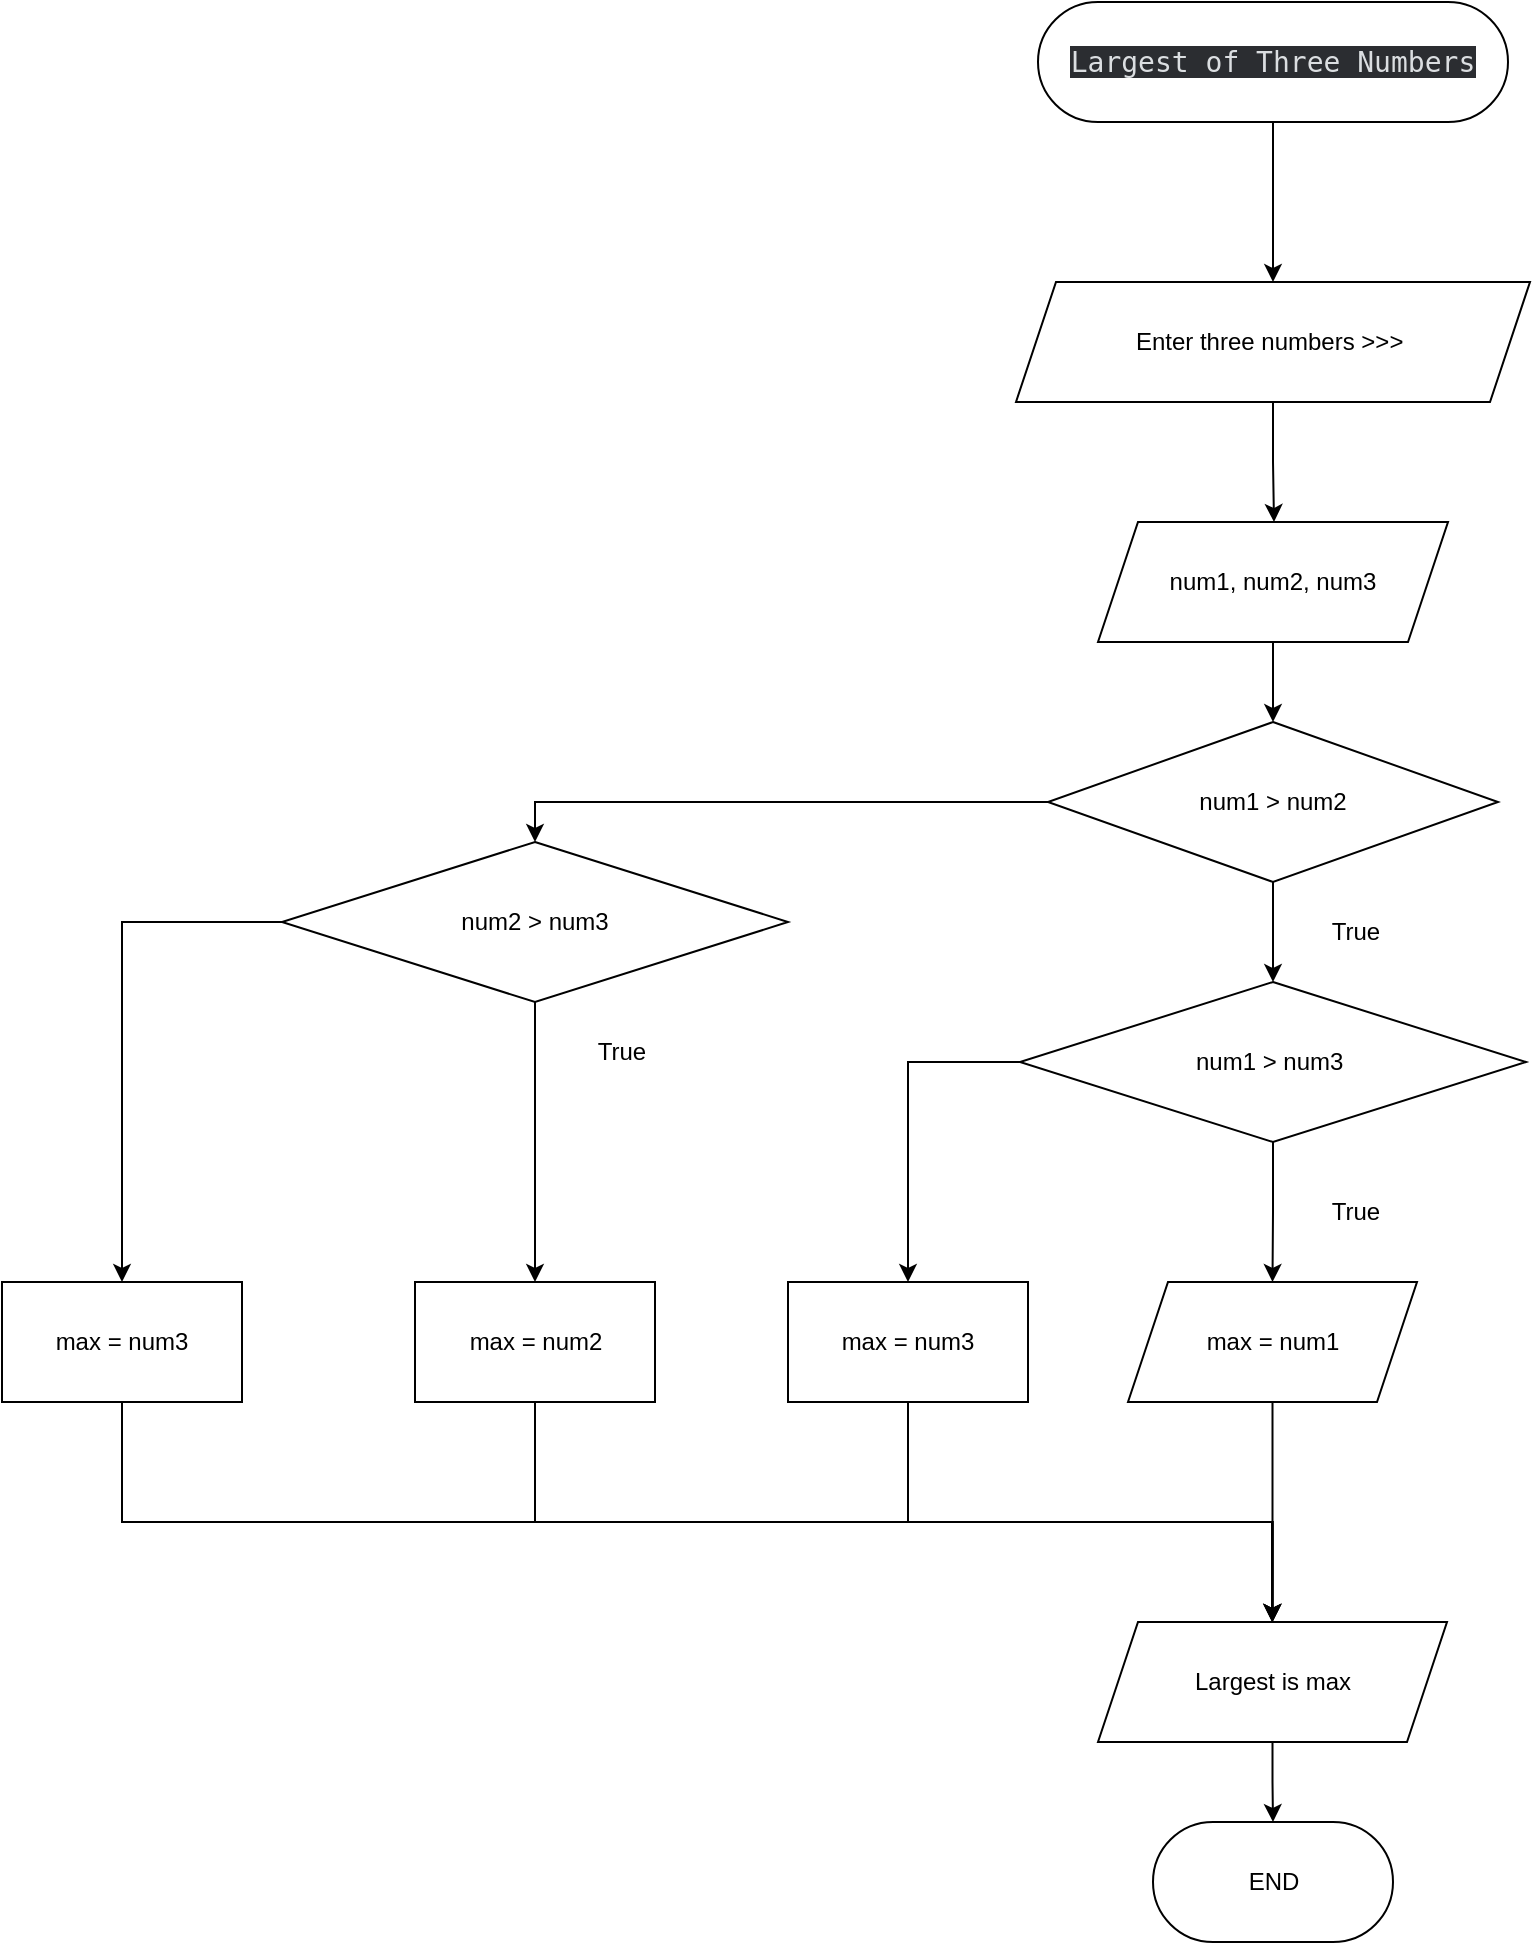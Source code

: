 <mxfile version="26.0.15">
  <diagram name="Page-1" id="NvCUtPoePunCcJhdZWw5">
    <mxGraphModel dx="2391" dy="1183" grid="1" gridSize="10" guides="1" tooltips="1" connect="1" arrows="1" fold="1" page="1" pageScale="1" pageWidth="850" pageHeight="1100" math="0" shadow="0">
      <root>
        <mxCell id="0" />
        <mxCell id="1" parent="0" />
        <mxCell id="upJb1UwgUK7OKY36Gzjb-3" value="" style="edgeStyle=orthogonalEdgeStyle;rounded=0;orthogonalLoop=1;jettySize=auto;html=1;" edge="1" parent="1" source="upJb1UwgUK7OKY36Gzjb-1" target="upJb1UwgUK7OKY36Gzjb-2">
          <mxGeometry relative="1" as="geometry" />
        </mxCell>
        <mxCell id="upJb1UwgUK7OKY36Gzjb-1" value="&lt;span style=&quot;color: oklab(0.899 -0.002 -0.005); font-family: &amp;quot;gg mono&amp;quot;, &amp;quot;Source Code Pro&amp;quot;, Consolas, &amp;quot;Andale Mono WT&amp;quot;, &amp;quot;Andale Mono&amp;quot;, &amp;quot;Lucida Console&amp;quot;, &amp;quot;Lucida Sans Typewriter&amp;quot;, &amp;quot;DejaVu Sans Mono&amp;quot;, &amp;quot;Bitstream Vera Sans Mono&amp;quot;, &amp;quot;Liberation Mono&amp;quot;, &amp;quot;Nimbus Mono L&amp;quot;, Monaco, &amp;quot;Courier New&amp;quot;, Courier, monospace; font-size: 14px; text-align: left; white-space: pre; background-color: oklab(0.297 -0.001 -0.008);&quot;&gt;Largest of Three Numbers&lt;/span&gt;" style="rounded=1;whiteSpace=wrap;html=1;arcSize=50;" vertex="1" parent="1">
          <mxGeometry x="561" y="50" width="235" height="60" as="geometry" />
        </mxCell>
        <mxCell id="upJb1UwgUK7OKY36Gzjb-5" value="" style="edgeStyle=orthogonalEdgeStyle;rounded=0;orthogonalLoop=1;jettySize=auto;html=1;" edge="1" parent="1" source="upJb1UwgUK7OKY36Gzjb-2">
          <mxGeometry relative="1" as="geometry">
            <mxPoint x="679.0" y="310" as="targetPoint" />
            <Array as="points">
              <mxPoint x="679" y="280" />
              <mxPoint x="679" y="280" />
            </Array>
          </mxGeometry>
        </mxCell>
        <mxCell id="upJb1UwgUK7OKY36Gzjb-2" value="Enter three numbers &amp;gt;&amp;gt;&amp;gt;&amp;nbsp;" style="shape=parallelogram;perimeter=parallelogramPerimeter;whiteSpace=wrap;html=1;fixedSize=1;" vertex="1" parent="1">
          <mxGeometry x="550" y="190" width="257" height="60" as="geometry" />
        </mxCell>
        <mxCell id="upJb1UwgUK7OKY36Gzjb-64" value="" style="edgeStyle=orthogonalEdgeStyle;rounded=0;orthogonalLoop=1;jettySize=auto;html=1;" edge="1" parent="1" source="upJb1UwgUK7OKY36Gzjb-62" target="upJb1UwgUK7OKY36Gzjb-63">
          <mxGeometry relative="1" as="geometry" />
        </mxCell>
        <mxCell id="upJb1UwgUK7OKY36Gzjb-62" value="num1, num2, num3" style="shape=parallelogram;perimeter=parallelogramPerimeter;whiteSpace=wrap;html=1;fixedSize=1;" vertex="1" parent="1">
          <mxGeometry x="591" y="310" width="175" height="60" as="geometry" />
        </mxCell>
        <mxCell id="upJb1UwgUK7OKY36Gzjb-66" style="edgeStyle=orthogonalEdgeStyle;rounded=0;orthogonalLoop=1;jettySize=auto;html=1;" edge="1" parent="1" source="upJb1UwgUK7OKY36Gzjb-63" target="upJb1UwgUK7OKY36Gzjb-65">
          <mxGeometry relative="1" as="geometry" />
        </mxCell>
        <mxCell id="upJb1UwgUK7OKY36Gzjb-78" style="edgeStyle=orthogonalEdgeStyle;rounded=0;orthogonalLoop=1;jettySize=auto;html=1;entryX=0.5;entryY=0;entryDx=0;entryDy=0;" edge="1" parent="1" source="upJb1UwgUK7OKY36Gzjb-63" target="upJb1UwgUK7OKY36Gzjb-76">
          <mxGeometry relative="1" as="geometry" />
        </mxCell>
        <mxCell id="upJb1UwgUK7OKY36Gzjb-63" value="num1 &amp;gt; num2" style="rhombus;whiteSpace=wrap;html=1;" vertex="1" parent="1">
          <mxGeometry x="566" y="410" width="225" height="80" as="geometry" />
        </mxCell>
        <mxCell id="upJb1UwgUK7OKY36Gzjb-68" style="edgeStyle=orthogonalEdgeStyle;rounded=0;orthogonalLoop=1;jettySize=auto;html=1;" edge="1" parent="1" source="upJb1UwgUK7OKY36Gzjb-65" target="upJb1UwgUK7OKY36Gzjb-67">
          <mxGeometry relative="1" as="geometry" />
        </mxCell>
        <mxCell id="upJb1UwgUK7OKY36Gzjb-86" style="edgeStyle=orthogonalEdgeStyle;rounded=0;orthogonalLoop=1;jettySize=auto;html=1;" edge="1" parent="1" source="upJb1UwgUK7OKY36Gzjb-65" target="upJb1UwgUK7OKY36Gzjb-74">
          <mxGeometry relative="1" as="geometry">
            <Array as="points">
              <mxPoint x="496" y="580" />
            </Array>
          </mxGeometry>
        </mxCell>
        <mxCell id="upJb1UwgUK7OKY36Gzjb-65" value="num1 &amp;gt; num3&amp;nbsp;" style="rhombus;whiteSpace=wrap;html=1;" vertex="1" parent="1">
          <mxGeometry x="552" y="540" width="253" height="80" as="geometry" />
        </mxCell>
        <mxCell id="upJb1UwgUK7OKY36Gzjb-88" value="" style="edgeStyle=orthogonalEdgeStyle;rounded=0;orthogonalLoop=1;jettySize=auto;html=1;" edge="1" parent="1" source="upJb1UwgUK7OKY36Gzjb-67" target="upJb1UwgUK7OKY36Gzjb-87">
          <mxGeometry relative="1" as="geometry" />
        </mxCell>
        <mxCell id="upJb1UwgUK7OKY36Gzjb-67" value="max = num1" style="shape=parallelogram;perimeter=parallelogramPerimeter;whiteSpace=wrap;html=1;fixedSize=1;" vertex="1" parent="1">
          <mxGeometry x="606" y="690" width="144.5" height="60" as="geometry" />
        </mxCell>
        <mxCell id="upJb1UwgUK7OKY36Gzjb-69" value="True" style="text;html=1;align=center;verticalAlign=middle;whiteSpace=wrap;rounded=0;" vertex="1" parent="1">
          <mxGeometry x="690" y="500" width="60" height="30" as="geometry" />
        </mxCell>
        <mxCell id="upJb1UwgUK7OKY36Gzjb-70" value="True" style="text;html=1;align=center;verticalAlign=middle;whiteSpace=wrap;rounded=0;" vertex="1" parent="1">
          <mxGeometry x="690" y="640" width="60" height="30" as="geometry" />
        </mxCell>
        <mxCell id="upJb1UwgUK7OKY36Gzjb-89" style="edgeStyle=orthogonalEdgeStyle;rounded=0;orthogonalLoop=1;jettySize=auto;html=1;entryX=0.5;entryY=0;entryDx=0;entryDy=0;" edge="1" parent="1" source="upJb1UwgUK7OKY36Gzjb-74" target="upJb1UwgUK7OKY36Gzjb-87">
          <mxGeometry relative="1" as="geometry">
            <Array as="points">
              <mxPoint x="496" y="810" />
              <mxPoint x="678" y="810" />
            </Array>
          </mxGeometry>
        </mxCell>
        <mxCell id="upJb1UwgUK7OKY36Gzjb-74" value="max = num3" style="rounded=0;whiteSpace=wrap;html=1;" vertex="1" parent="1">
          <mxGeometry x="436" y="690" width="120" height="60" as="geometry" />
        </mxCell>
        <mxCell id="upJb1UwgUK7OKY36Gzjb-81" value="" style="edgeStyle=orthogonalEdgeStyle;rounded=0;orthogonalLoop=1;jettySize=auto;html=1;" edge="1" parent="1" source="upJb1UwgUK7OKY36Gzjb-76" target="upJb1UwgUK7OKY36Gzjb-80">
          <mxGeometry relative="1" as="geometry" />
        </mxCell>
        <mxCell id="upJb1UwgUK7OKY36Gzjb-85" style="edgeStyle=orthogonalEdgeStyle;rounded=0;orthogonalLoop=1;jettySize=auto;html=1;" edge="1" parent="1" source="upJb1UwgUK7OKY36Gzjb-76" target="upJb1UwgUK7OKY36Gzjb-84">
          <mxGeometry relative="1" as="geometry" />
        </mxCell>
        <mxCell id="upJb1UwgUK7OKY36Gzjb-76" value="num2 &amp;gt; num3" style="rhombus;whiteSpace=wrap;html=1;" vertex="1" parent="1">
          <mxGeometry x="183" y="470" width="253" height="80" as="geometry" />
        </mxCell>
        <mxCell id="upJb1UwgUK7OKY36Gzjb-91" style="edgeStyle=orthogonalEdgeStyle;rounded=0;orthogonalLoop=1;jettySize=auto;html=1;entryX=0.5;entryY=0;entryDx=0;entryDy=0;" edge="1" parent="1" source="upJb1UwgUK7OKY36Gzjb-80" target="upJb1UwgUK7OKY36Gzjb-87">
          <mxGeometry relative="1" as="geometry">
            <Array as="points">
              <mxPoint x="310" y="810" />
              <mxPoint x="678" y="810" />
            </Array>
          </mxGeometry>
        </mxCell>
        <mxCell id="upJb1UwgUK7OKY36Gzjb-80" value="max = num2" style="rounded=0;whiteSpace=wrap;html=1;" vertex="1" parent="1">
          <mxGeometry x="249.5" y="690" width="120" height="60" as="geometry" />
        </mxCell>
        <mxCell id="upJb1UwgUK7OKY36Gzjb-83" value="True" style="text;html=1;align=center;verticalAlign=middle;whiteSpace=wrap;rounded=0;" vertex="1" parent="1">
          <mxGeometry x="323" y="560" width="60" height="30" as="geometry" />
        </mxCell>
        <mxCell id="upJb1UwgUK7OKY36Gzjb-92" style="edgeStyle=orthogonalEdgeStyle;rounded=0;orthogonalLoop=1;jettySize=auto;html=1;" edge="1" parent="1" source="upJb1UwgUK7OKY36Gzjb-84" target="upJb1UwgUK7OKY36Gzjb-87">
          <mxGeometry relative="1" as="geometry">
            <Array as="points">
              <mxPoint x="103" y="810" />
              <mxPoint x="678" y="810" />
            </Array>
          </mxGeometry>
        </mxCell>
        <mxCell id="upJb1UwgUK7OKY36Gzjb-84" value="max = num3" style="rounded=0;whiteSpace=wrap;html=1;" vertex="1" parent="1">
          <mxGeometry x="43" y="690" width="120" height="60" as="geometry" />
        </mxCell>
        <mxCell id="upJb1UwgUK7OKY36Gzjb-94" value="" style="edgeStyle=orthogonalEdgeStyle;rounded=0;orthogonalLoop=1;jettySize=auto;html=1;" edge="1" parent="1" source="upJb1UwgUK7OKY36Gzjb-87" target="upJb1UwgUK7OKY36Gzjb-93">
          <mxGeometry relative="1" as="geometry" />
        </mxCell>
        <mxCell id="upJb1UwgUK7OKY36Gzjb-87" value="Largest is max" style="shape=parallelogram;perimeter=parallelogramPerimeter;whiteSpace=wrap;html=1;fixedSize=1;" vertex="1" parent="1">
          <mxGeometry x="591" y="860" width="174.5" height="60" as="geometry" />
        </mxCell>
        <mxCell id="upJb1UwgUK7OKY36Gzjb-93" value="END" style="rounded=1;whiteSpace=wrap;html=1;arcSize=50;" vertex="1" parent="1">
          <mxGeometry x="618.5" y="960" width="120" height="60" as="geometry" />
        </mxCell>
      </root>
    </mxGraphModel>
  </diagram>
</mxfile>
